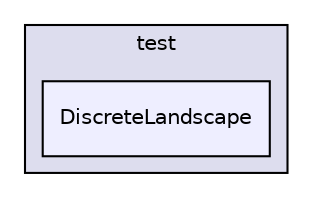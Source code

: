 digraph "quetzal/modules/geography/test/DiscreteLandscape" {
  compound=true
  node [ fontsize="10", fontname="Helvetica"];
  edge [ labelfontsize="10", labelfontname="Helvetica"];
  subgraph clusterdir_c70a5f0b12f0bb74510ddcc8fbae5dd6 {
    graph [ bgcolor="#ddddee", pencolor="black", label="test" fontname="Helvetica", fontsize="10", URL="dir_c70a5f0b12f0bb74510ddcc8fbae5dd6.html"]
  dir_cfdef74113ebb05dd22e34738c29d9db [shape=box, label="DiscreteLandscape", style="filled", fillcolor="#eeeeff", pencolor="black", URL="dir_cfdef74113ebb05dd22e34738c29d9db.html"];
  }
}
